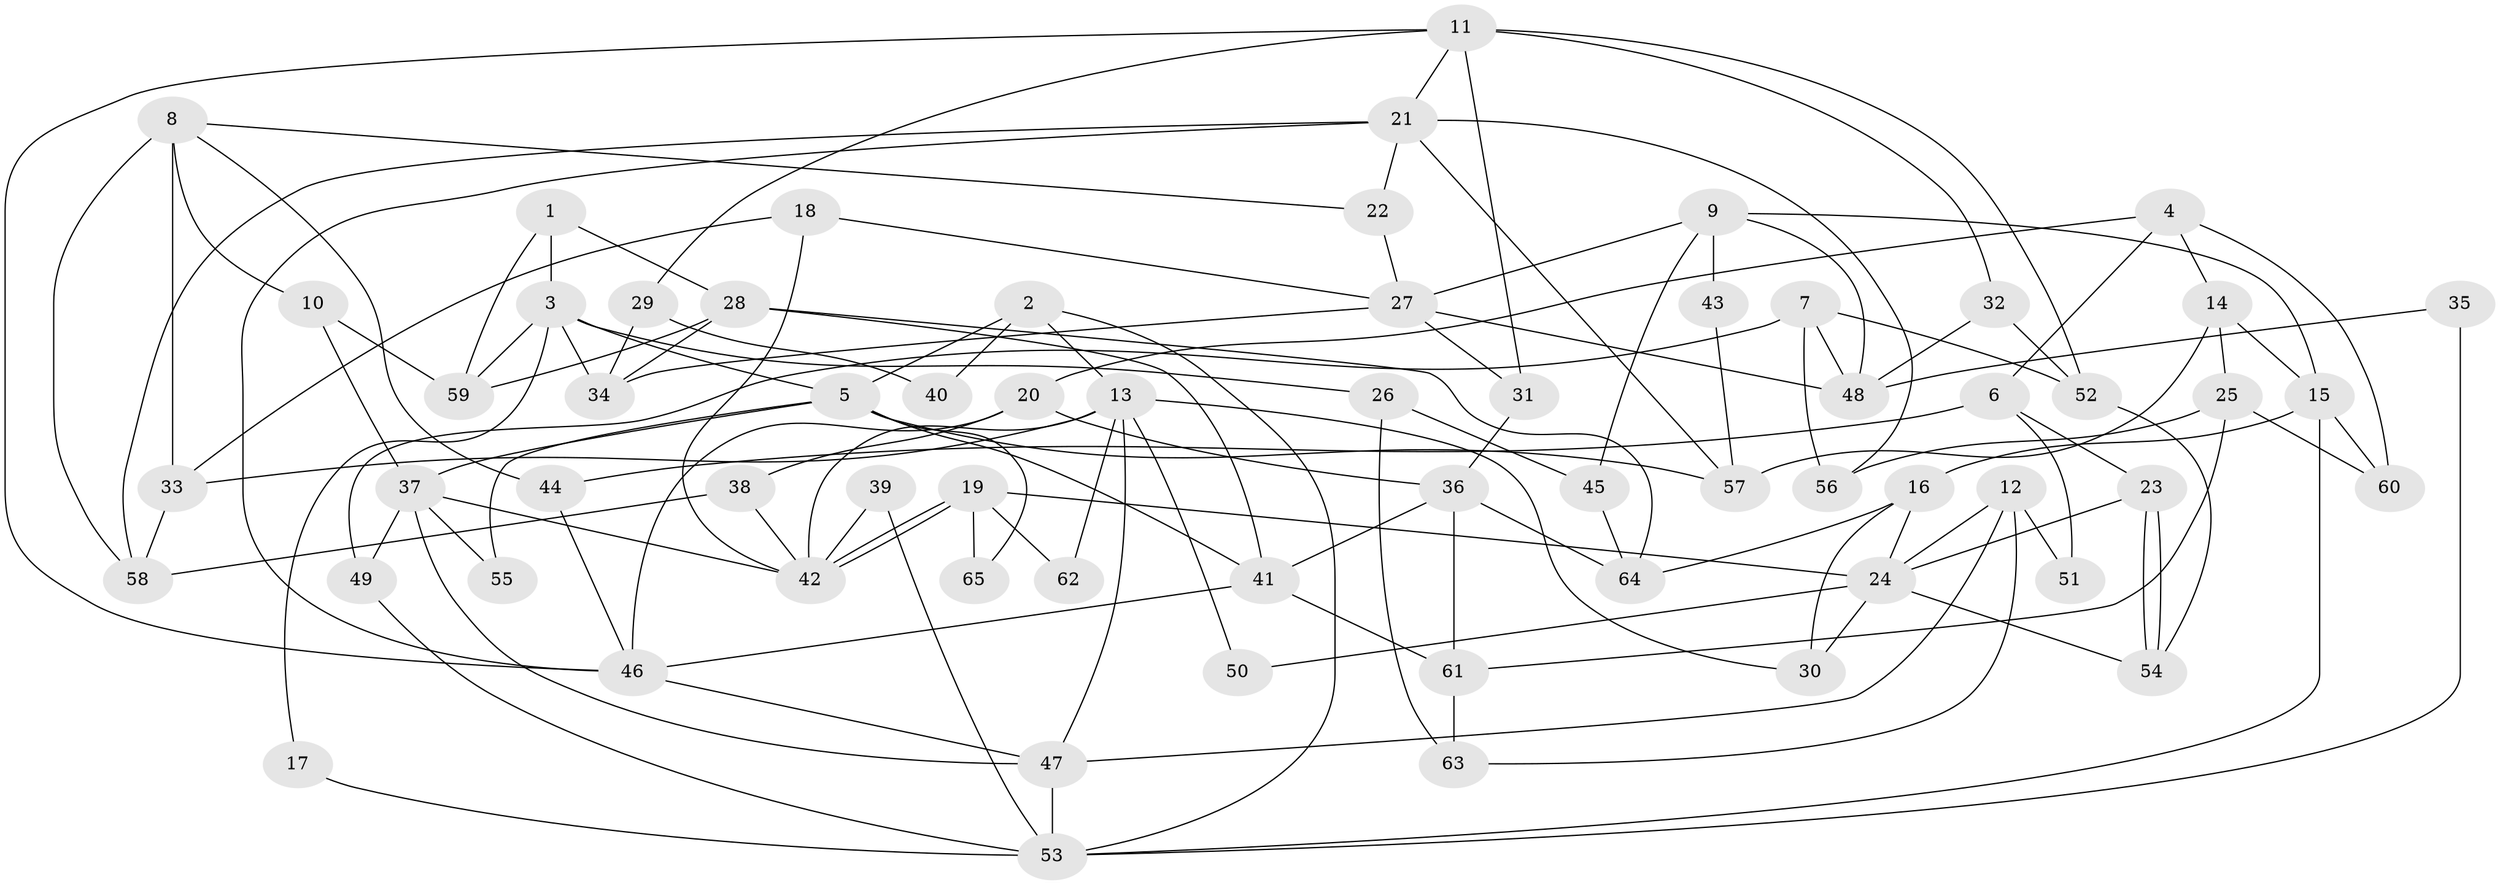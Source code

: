 // coarse degree distribution, {3: 0.2631578947368421, 4: 0.15789473684210525, 2: 0.10526315789473684, 7: 0.10526315789473684, 5: 0.21052631578947367, 9: 0.05263157894736842, 6: 0.05263157894736842, 8: 0.05263157894736842}
// Generated by graph-tools (version 1.1) at 2025/52/03/04/25 21:52:13]
// undirected, 65 vertices, 130 edges
graph export_dot {
graph [start="1"]
  node [color=gray90,style=filled];
  1;
  2;
  3;
  4;
  5;
  6;
  7;
  8;
  9;
  10;
  11;
  12;
  13;
  14;
  15;
  16;
  17;
  18;
  19;
  20;
  21;
  22;
  23;
  24;
  25;
  26;
  27;
  28;
  29;
  30;
  31;
  32;
  33;
  34;
  35;
  36;
  37;
  38;
  39;
  40;
  41;
  42;
  43;
  44;
  45;
  46;
  47;
  48;
  49;
  50;
  51;
  52;
  53;
  54;
  55;
  56;
  57;
  58;
  59;
  60;
  61;
  62;
  63;
  64;
  65;
  1 -- 3;
  1 -- 28;
  1 -- 59;
  2 -- 5;
  2 -- 13;
  2 -- 40;
  2 -- 53;
  3 -- 59;
  3 -- 26;
  3 -- 5;
  3 -- 17;
  3 -- 34;
  4 -- 14;
  4 -- 20;
  4 -- 6;
  4 -- 60;
  5 -- 41;
  5 -- 37;
  5 -- 55;
  5 -- 57;
  5 -- 65;
  6 -- 44;
  6 -- 23;
  6 -- 51;
  7 -- 48;
  7 -- 49;
  7 -- 52;
  7 -- 56;
  8 -- 58;
  8 -- 33;
  8 -- 10;
  8 -- 22;
  8 -- 44;
  9 -- 15;
  9 -- 48;
  9 -- 27;
  9 -- 43;
  9 -- 45;
  10 -- 37;
  10 -- 59;
  11 -- 52;
  11 -- 46;
  11 -- 21;
  11 -- 29;
  11 -- 31;
  11 -- 32;
  12 -- 24;
  12 -- 47;
  12 -- 51;
  12 -- 63;
  13 -- 47;
  13 -- 33;
  13 -- 30;
  13 -- 42;
  13 -- 50;
  13 -- 62;
  14 -- 57;
  14 -- 15;
  14 -- 25;
  15 -- 16;
  15 -- 60;
  15 -- 53;
  16 -- 30;
  16 -- 64;
  16 -- 24;
  17 -- 53;
  18 -- 27;
  18 -- 42;
  18 -- 33;
  19 -- 24;
  19 -- 42;
  19 -- 42;
  19 -- 62;
  19 -- 65;
  20 -- 36;
  20 -- 46;
  20 -- 38;
  21 -- 22;
  21 -- 46;
  21 -- 56;
  21 -- 57;
  21 -- 58;
  22 -- 27;
  23 -- 54;
  23 -- 54;
  23 -- 24;
  24 -- 30;
  24 -- 50;
  24 -- 54;
  25 -- 56;
  25 -- 60;
  25 -- 61;
  26 -- 63;
  26 -- 45;
  27 -- 31;
  27 -- 34;
  27 -- 48;
  28 -- 34;
  28 -- 59;
  28 -- 41;
  28 -- 64;
  29 -- 34;
  29 -- 40;
  31 -- 36;
  32 -- 52;
  32 -- 48;
  33 -- 58;
  35 -- 53;
  35 -- 48;
  36 -- 41;
  36 -- 61;
  36 -- 64;
  37 -- 42;
  37 -- 47;
  37 -- 49;
  37 -- 55;
  38 -- 42;
  38 -- 58;
  39 -- 42;
  39 -- 53;
  41 -- 46;
  41 -- 61;
  43 -- 57;
  44 -- 46;
  45 -- 64;
  46 -- 47;
  47 -- 53;
  49 -- 53;
  52 -- 54;
  61 -- 63;
}
